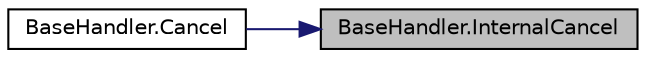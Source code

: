 digraph "BaseHandler.InternalCancel"
{
 // INTERACTIVE_SVG=YES
 // LATEX_PDF_SIZE
  edge [fontname="Helvetica",fontsize="10",labelfontname="Helvetica",labelfontsize="10"];
  node [fontname="Helvetica",fontsize="10",shape=record];
  rankdir="RL";
  Node1 [label="BaseHandler.InternalCancel",height=0.2,width=0.4,color="black", fillcolor="grey75", style="filled", fontcolor="black",tooltip="Permite volver al estado inicial de un IHandler."];
  Node1 -> Node2 [dir="back",color="midnightblue",fontsize="10",style="solid",fontname="Helvetica"];
  Node2 [label="BaseHandler.Cancel",height=0.2,width=0.4,color="black", fillcolor="white", style="filled",URL="$classBaseHandler.html#a149999a90e8b7c42a08ce98db6bc5f22",tooltip="Retorna este \"handler\" al estado inicial. En los \"handler\" sin estado no hace nada...."];
}
